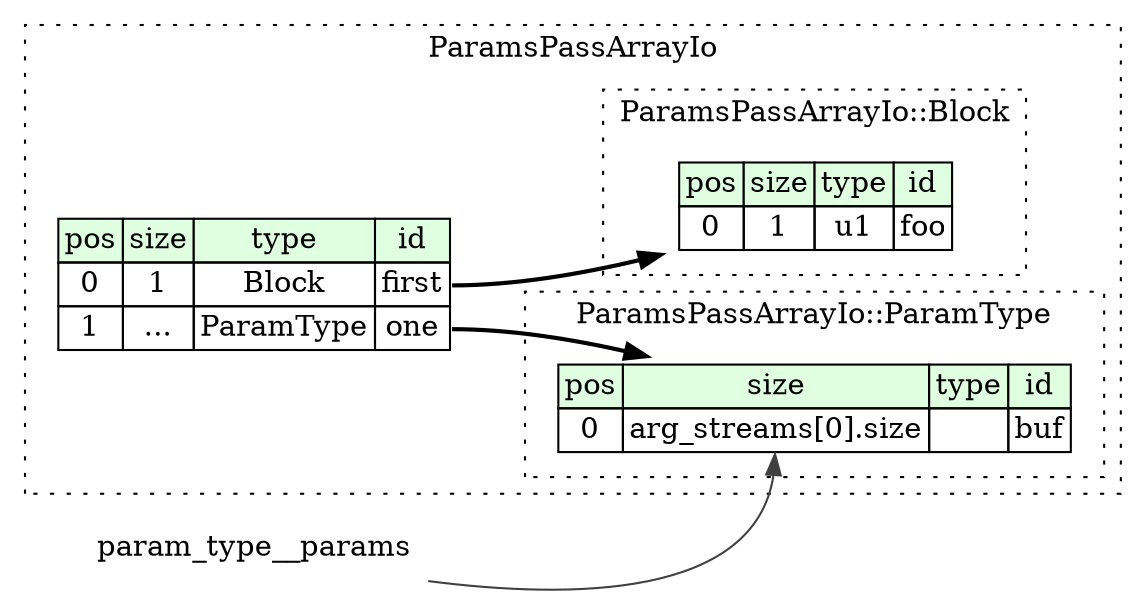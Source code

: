 digraph {
	rankdir=LR;
	node [shape=plaintext];
	subgraph cluster__params_pass_array_io {
		label="ParamsPassArrayIo";
		graph[style=dotted];

		params_pass_array_io__seq [label=<<TABLE BORDER="0" CELLBORDER="1" CELLSPACING="0">
			<TR><TD BGCOLOR="#E0FFE0">pos</TD><TD BGCOLOR="#E0FFE0">size</TD><TD BGCOLOR="#E0FFE0">type</TD><TD BGCOLOR="#E0FFE0">id</TD></TR>
			<TR><TD PORT="first_pos">0</TD><TD PORT="first_size">1</TD><TD>Block</TD><TD PORT="first_type">first</TD></TR>
			<TR><TD PORT="one_pos">1</TD><TD PORT="one_size">...</TD><TD>ParamType</TD><TD PORT="one_type">one</TD></TR>
		</TABLE>>];
		subgraph cluster__block {
			label="ParamsPassArrayIo::Block";
			graph[style=dotted];

			block__seq [label=<<TABLE BORDER="0" CELLBORDER="1" CELLSPACING="0">
				<TR><TD BGCOLOR="#E0FFE0">pos</TD><TD BGCOLOR="#E0FFE0">size</TD><TD BGCOLOR="#E0FFE0">type</TD><TD BGCOLOR="#E0FFE0">id</TD></TR>
				<TR><TD PORT="foo_pos">0</TD><TD PORT="foo_size">1</TD><TD>u1</TD><TD PORT="foo_type">foo</TD></TR>
			</TABLE>>];
		}
		subgraph cluster__param_type {
			label="ParamsPassArrayIo::ParamType";
			graph[style=dotted];

			param_type__seq [label=<<TABLE BORDER="0" CELLBORDER="1" CELLSPACING="0">
				<TR><TD BGCOLOR="#E0FFE0">pos</TD><TD BGCOLOR="#E0FFE0">size</TD><TD BGCOLOR="#E0FFE0">type</TD><TD BGCOLOR="#E0FFE0">id</TD></TR>
				<TR><TD PORT="buf_pos">0</TD><TD PORT="buf_size">arg_streams[0].size</TD><TD></TD><TD PORT="buf_type">buf</TD></TR>
			</TABLE>>];
		}
	}
	params_pass_array_io__seq:first_type -> block__seq [style=bold];
	params_pass_array_io__seq:one_type -> param_type__seq [style=bold];
	param_type__params:arg_streams_type -> param_type__seq:buf_size [color="#404040"];
}
